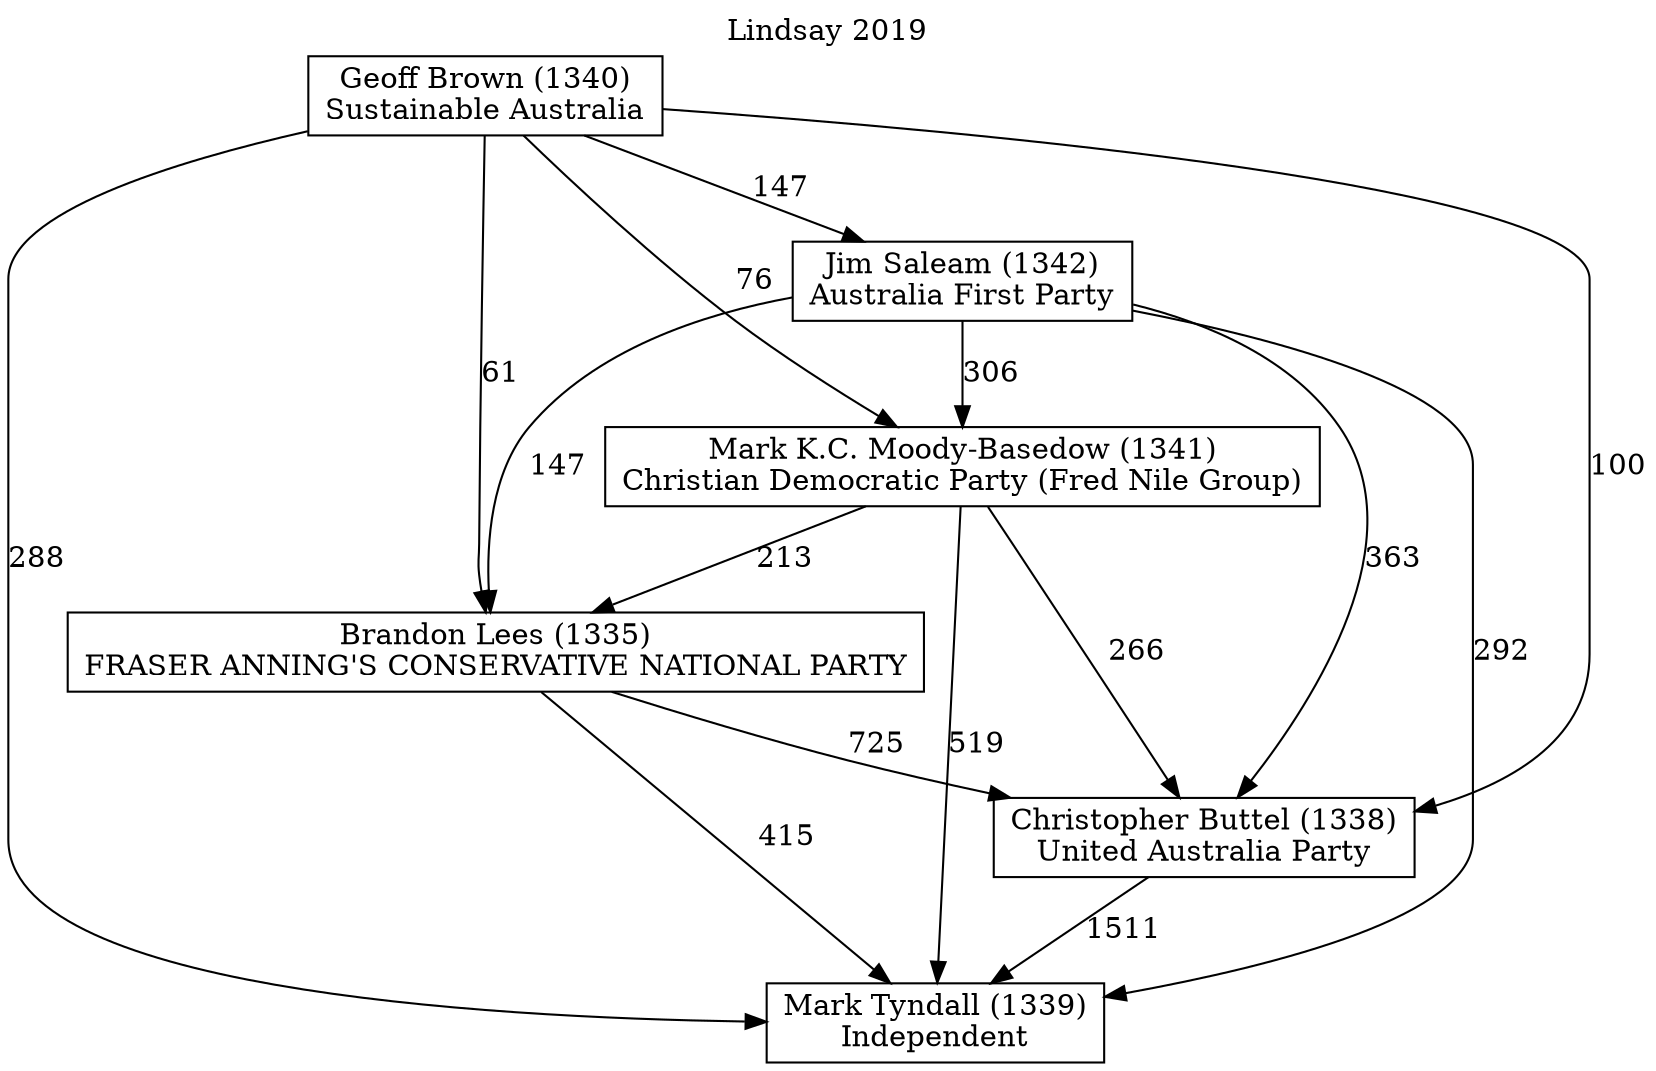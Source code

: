 // House preference flow
digraph "Mark Tyndall (1339)_Lindsay_2019" {
	graph [label="Lindsay 2019" labelloc=t mclimit=10]
	node [shape=box]
	"Mark Tyndall (1339)" [label="Mark Tyndall (1339)
Independent"]
	"Christopher Buttel (1338)" [label="Christopher Buttel (1338)
United Australia Party"]
	"Brandon Lees (1335)" [label="Brandon Lees (1335)
FRASER ANNING'S CONSERVATIVE NATIONAL PARTY"]
	"Mark K.C. Moody-Basedow (1341)" [label="Mark K.C. Moody-Basedow (1341)
Christian Democratic Party (Fred Nile Group)"]
	"Jim Saleam (1342)" [label="Jim Saleam (1342)
Australia First Party"]
	"Geoff Brown (1340)" [label="Geoff Brown (1340)
Sustainable Australia"]
	"Christopher Buttel (1338)" -> "Mark Tyndall (1339)" [label=1511]
	"Brandon Lees (1335)" -> "Christopher Buttel (1338)" [label=725]
	"Mark K.C. Moody-Basedow (1341)" -> "Brandon Lees (1335)" [label=213]
	"Jim Saleam (1342)" -> "Mark K.C. Moody-Basedow (1341)" [label=306]
	"Geoff Brown (1340)" -> "Jim Saleam (1342)" [label=147]
	"Brandon Lees (1335)" -> "Mark Tyndall (1339)" [label=415]
	"Mark K.C. Moody-Basedow (1341)" -> "Mark Tyndall (1339)" [label=519]
	"Jim Saleam (1342)" -> "Mark Tyndall (1339)" [label=292]
	"Geoff Brown (1340)" -> "Mark Tyndall (1339)" [label=288]
	"Geoff Brown (1340)" -> "Mark K.C. Moody-Basedow (1341)" [label=76]
	"Jim Saleam (1342)" -> "Brandon Lees (1335)" [label=147]
	"Geoff Brown (1340)" -> "Brandon Lees (1335)" [label=61]
	"Mark K.C. Moody-Basedow (1341)" -> "Christopher Buttel (1338)" [label=266]
	"Jim Saleam (1342)" -> "Christopher Buttel (1338)" [label=363]
	"Geoff Brown (1340)" -> "Christopher Buttel (1338)" [label=100]
}

